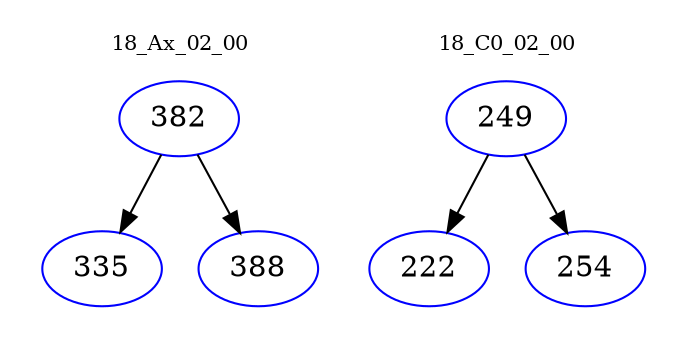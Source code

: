 digraph{
subgraph cluster_0 {
color = white
label = "18_Ax_02_00";
fontsize=10;
T0_382 [label="382", color="blue"]
T0_382 -> T0_335 [color="black"]
T0_335 [label="335", color="blue"]
T0_382 -> T0_388 [color="black"]
T0_388 [label="388", color="blue"]
}
subgraph cluster_1 {
color = white
label = "18_C0_02_00";
fontsize=10;
T1_249 [label="249", color="blue"]
T1_249 -> T1_222 [color="black"]
T1_222 [label="222", color="blue"]
T1_249 -> T1_254 [color="black"]
T1_254 [label="254", color="blue"]
}
}

